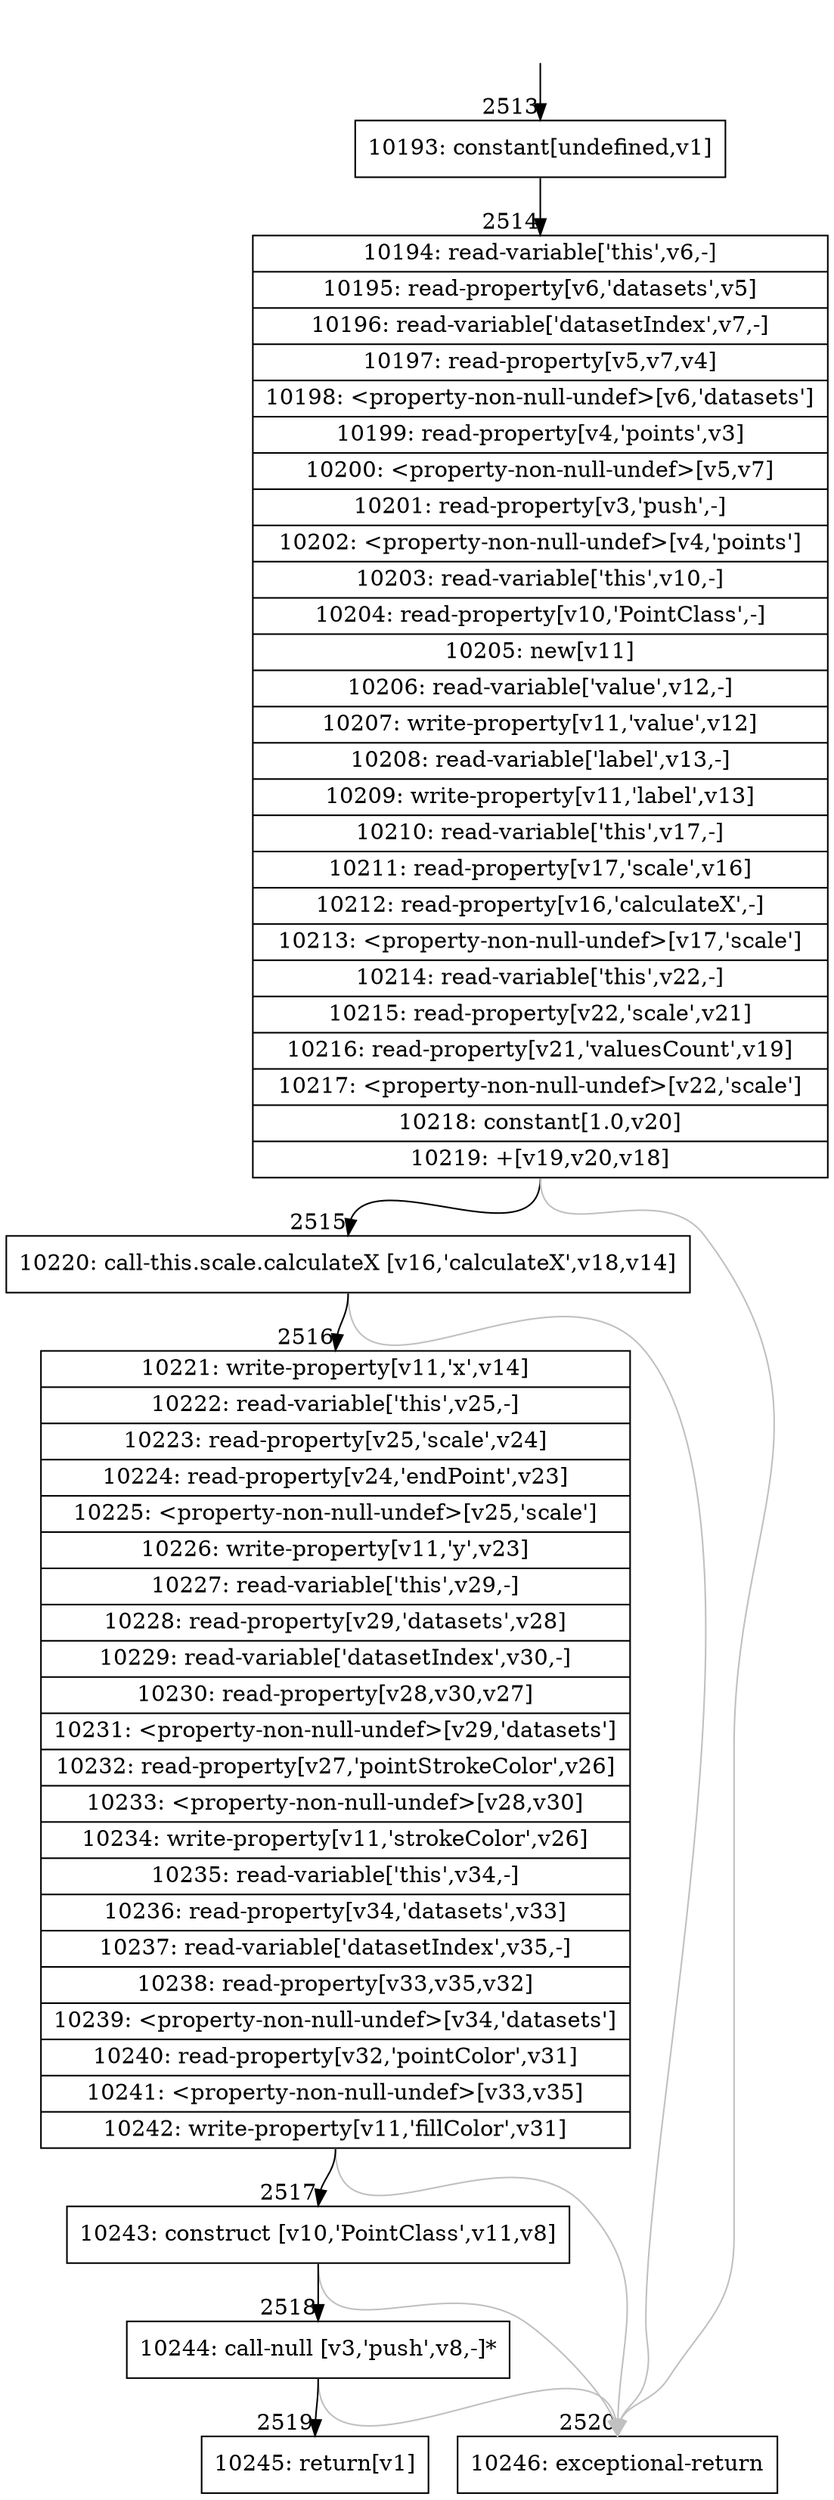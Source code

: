digraph {
rankdir="TD"
BB_entry238[shape=none,label=""];
BB_entry238 -> BB2513 [tailport=s, headport=n, headlabel="    2513"]
BB2513 [shape=record label="{10193: constant[undefined,v1]}" ] 
BB2513 -> BB2514 [tailport=s, headport=n, headlabel="      2514"]
BB2514 [shape=record label="{10194: read-variable['this',v6,-]|10195: read-property[v6,'datasets',v5]|10196: read-variable['datasetIndex',v7,-]|10197: read-property[v5,v7,v4]|10198: \<property-non-null-undef\>[v6,'datasets']|10199: read-property[v4,'points',v3]|10200: \<property-non-null-undef\>[v5,v7]|10201: read-property[v3,'push',-]|10202: \<property-non-null-undef\>[v4,'points']|10203: read-variable['this',v10,-]|10204: read-property[v10,'PointClass',-]|10205: new[v11]|10206: read-variable['value',v12,-]|10207: write-property[v11,'value',v12]|10208: read-variable['label',v13,-]|10209: write-property[v11,'label',v13]|10210: read-variable['this',v17,-]|10211: read-property[v17,'scale',v16]|10212: read-property[v16,'calculateX',-]|10213: \<property-non-null-undef\>[v17,'scale']|10214: read-variable['this',v22,-]|10215: read-property[v22,'scale',v21]|10216: read-property[v21,'valuesCount',v19]|10217: \<property-non-null-undef\>[v22,'scale']|10218: constant[1.0,v20]|10219: +[v19,v20,v18]}" ] 
BB2514 -> BB2515 [tailport=s, headport=n, headlabel="      2515"]
BB2514 -> BB2520 [tailport=s, headport=n, color=gray, headlabel="      2520"]
BB2515 [shape=record label="{10220: call-this.scale.calculateX [v16,'calculateX',v18,v14]}" ] 
BB2515 -> BB2516 [tailport=s, headport=n, headlabel="      2516"]
BB2515 -> BB2520 [tailport=s, headport=n, color=gray]
BB2516 [shape=record label="{10221: write-property[v11,'x',v14]|10222: read-variable['this',v25,-]|10223: read-property[v25,'scale',v24]|10224: read-property[v24,'endPoint',v23]|10225: \<property-non-null-undef\>[v25,'scale']|10226: write-property[v11,'y',v23]|10227: read-variable['this',v29,-]|10228: read-property[v29,'datasets',v28]|10229: read-variable['datasetIndex',v30,-]|10230: read-property[v28,v30,v27]|10231: \<property-non-null-undef\>[v29,'datasets']|10232: read-property[v27,'pointStrokeColor',v26]|10233: \<property-non-null-undef\>[v28,v30]|10234: write-property[v11,'strokeColor',v26]|10235: read-variable['this',v34,-]|10236: read-property[v34,'datasets',v33]|10237: read-variable['datasetIndex',v35,-]|10238: read-property[v33,v35,v32]|10239: \<property-non-null-undef\>[v34,'datasets']|10240: read-property[v32,'pointColor',v31]|10241: \<property-non-null-undef\>[v33,v35]|10242: write-property[v11,'fillColor',v31]}" ] 
BB2516 -> BB2517 [tailport=s, headport=n, headlabel="      2517"]
BB2516 -> BB2520 [tailport=s, headport=n, color=gray]
BB2517 [shape=record label="{10243: construct [v10,'PointClass',v11,v8]}" ] 
BB2517 -> BB2518 [tailport=s, headport=n, headlabel="      2518"]
BB2517 -> BB2520 [tailport=s, headport=n, color=gray]
BB2518 [shape=record label="{10244: call-null [v3,'push',v8,-]*}" ] 
BB2518 -> BB2519 [tailport=s, headport=n, headlabel="      2519"]
BB2518 -> BB2520 [tailport=s, headport=n, color=gray]
BB2519 [shape=record label="{10245: return[v1]}" ] 
BB2520 [shape=record label="{10246: exceptional-return}" ] 
//#$~ 2741
}
